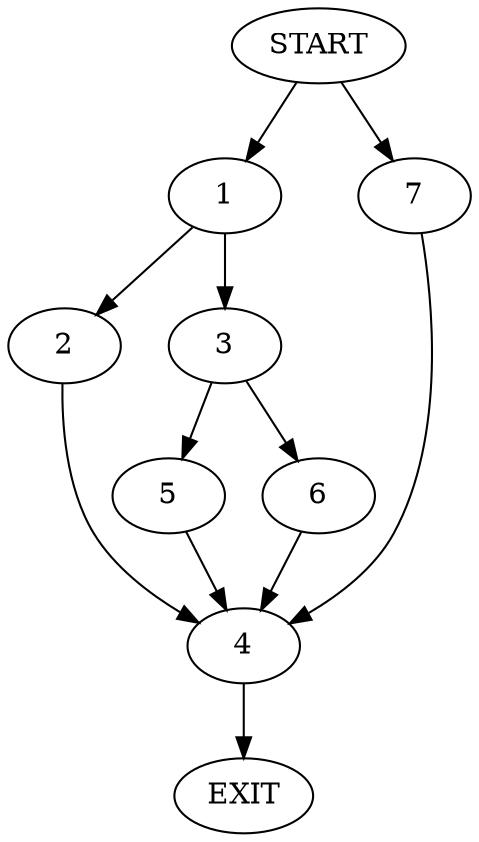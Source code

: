 digraph {
0 [label="START"]
8 [label="EXIT"]
0 -> 1
1 -> 2
1 -> 3
2 -> 4
3 -> 5
3 -> 6
6 -> 4
5 -> 4
4 -> 8
0 -> 7
7 -> 4
}
